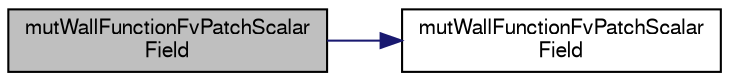 digraph "mutWallFunctionFvPatchScalarField"
{
  bgcolor="transparent";
  edge [fontname="FreeSans",fontsize="10",labelfontname="FreeSans",labelfontsize="10"];
  node [fontname="FreeSans",fontsize="10",shape=record];
  rankdir="LR";
  Node18 [label="mutWallFunctionFvPatchScalar\lField",height=0.2,width=0.4,color="black", fillcolor="grey75", style="filled", fontcolor="black"];
  Node18 -> Node19 [color="midnightblue",fontsize="10",style="solid",fontname="FreeSans"];
  Node19 [label="mutWallFunctionFvPatchScalar\lField",height=0.2,width=0.4,color="black",URL="$a30722.html#af7c372f1076991d6e1a15eda8a7e0236",tooltip="Construct from patch and internal field. "];
}
